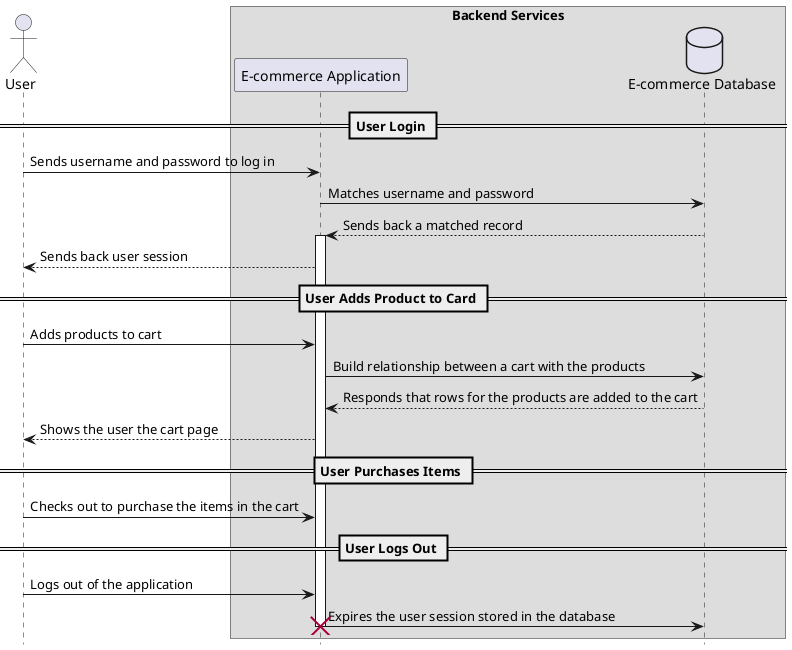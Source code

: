 @startuml
skinparam color monochrome
hide footbox

actor User
box "Backend Services"
    participant "E-commerce Application"
    database "E-commerce Database"

== User Login ==
User -> "E-commerce Application" : Sends username and password to log in
"E-commerce Application" -> "E-commerce Database" : Matches username and password
"E-commerce Database" --> "E-commerce Application" : Sends back a matched record

activate "E-commerce Application"
"E-commerce Application" --> User : Sends back user session

== User Adds Product to Card ==
User -> "E-commerce Application" : Adds products to cart
"E-commerce Application" -> "E-commerce Database" : Build relationship between a cart with the products
"E-commerce Database" --> "E-commerce Application" : Responds that rows for the products are added to the cart
"E-commerce Application" --> User : Shows the user the cart page

== User Purchases Items ==
User -> "E-commerce Application" : Checks out to purchase the items in the cart

== User Logs Out ==
User -> "E-commerce Application" : Logs out of the application
"E-commerce Application" -> "E-commerce Database" : Expires the user session stored in the database
destroy "E-commerce Application"


@enduml

